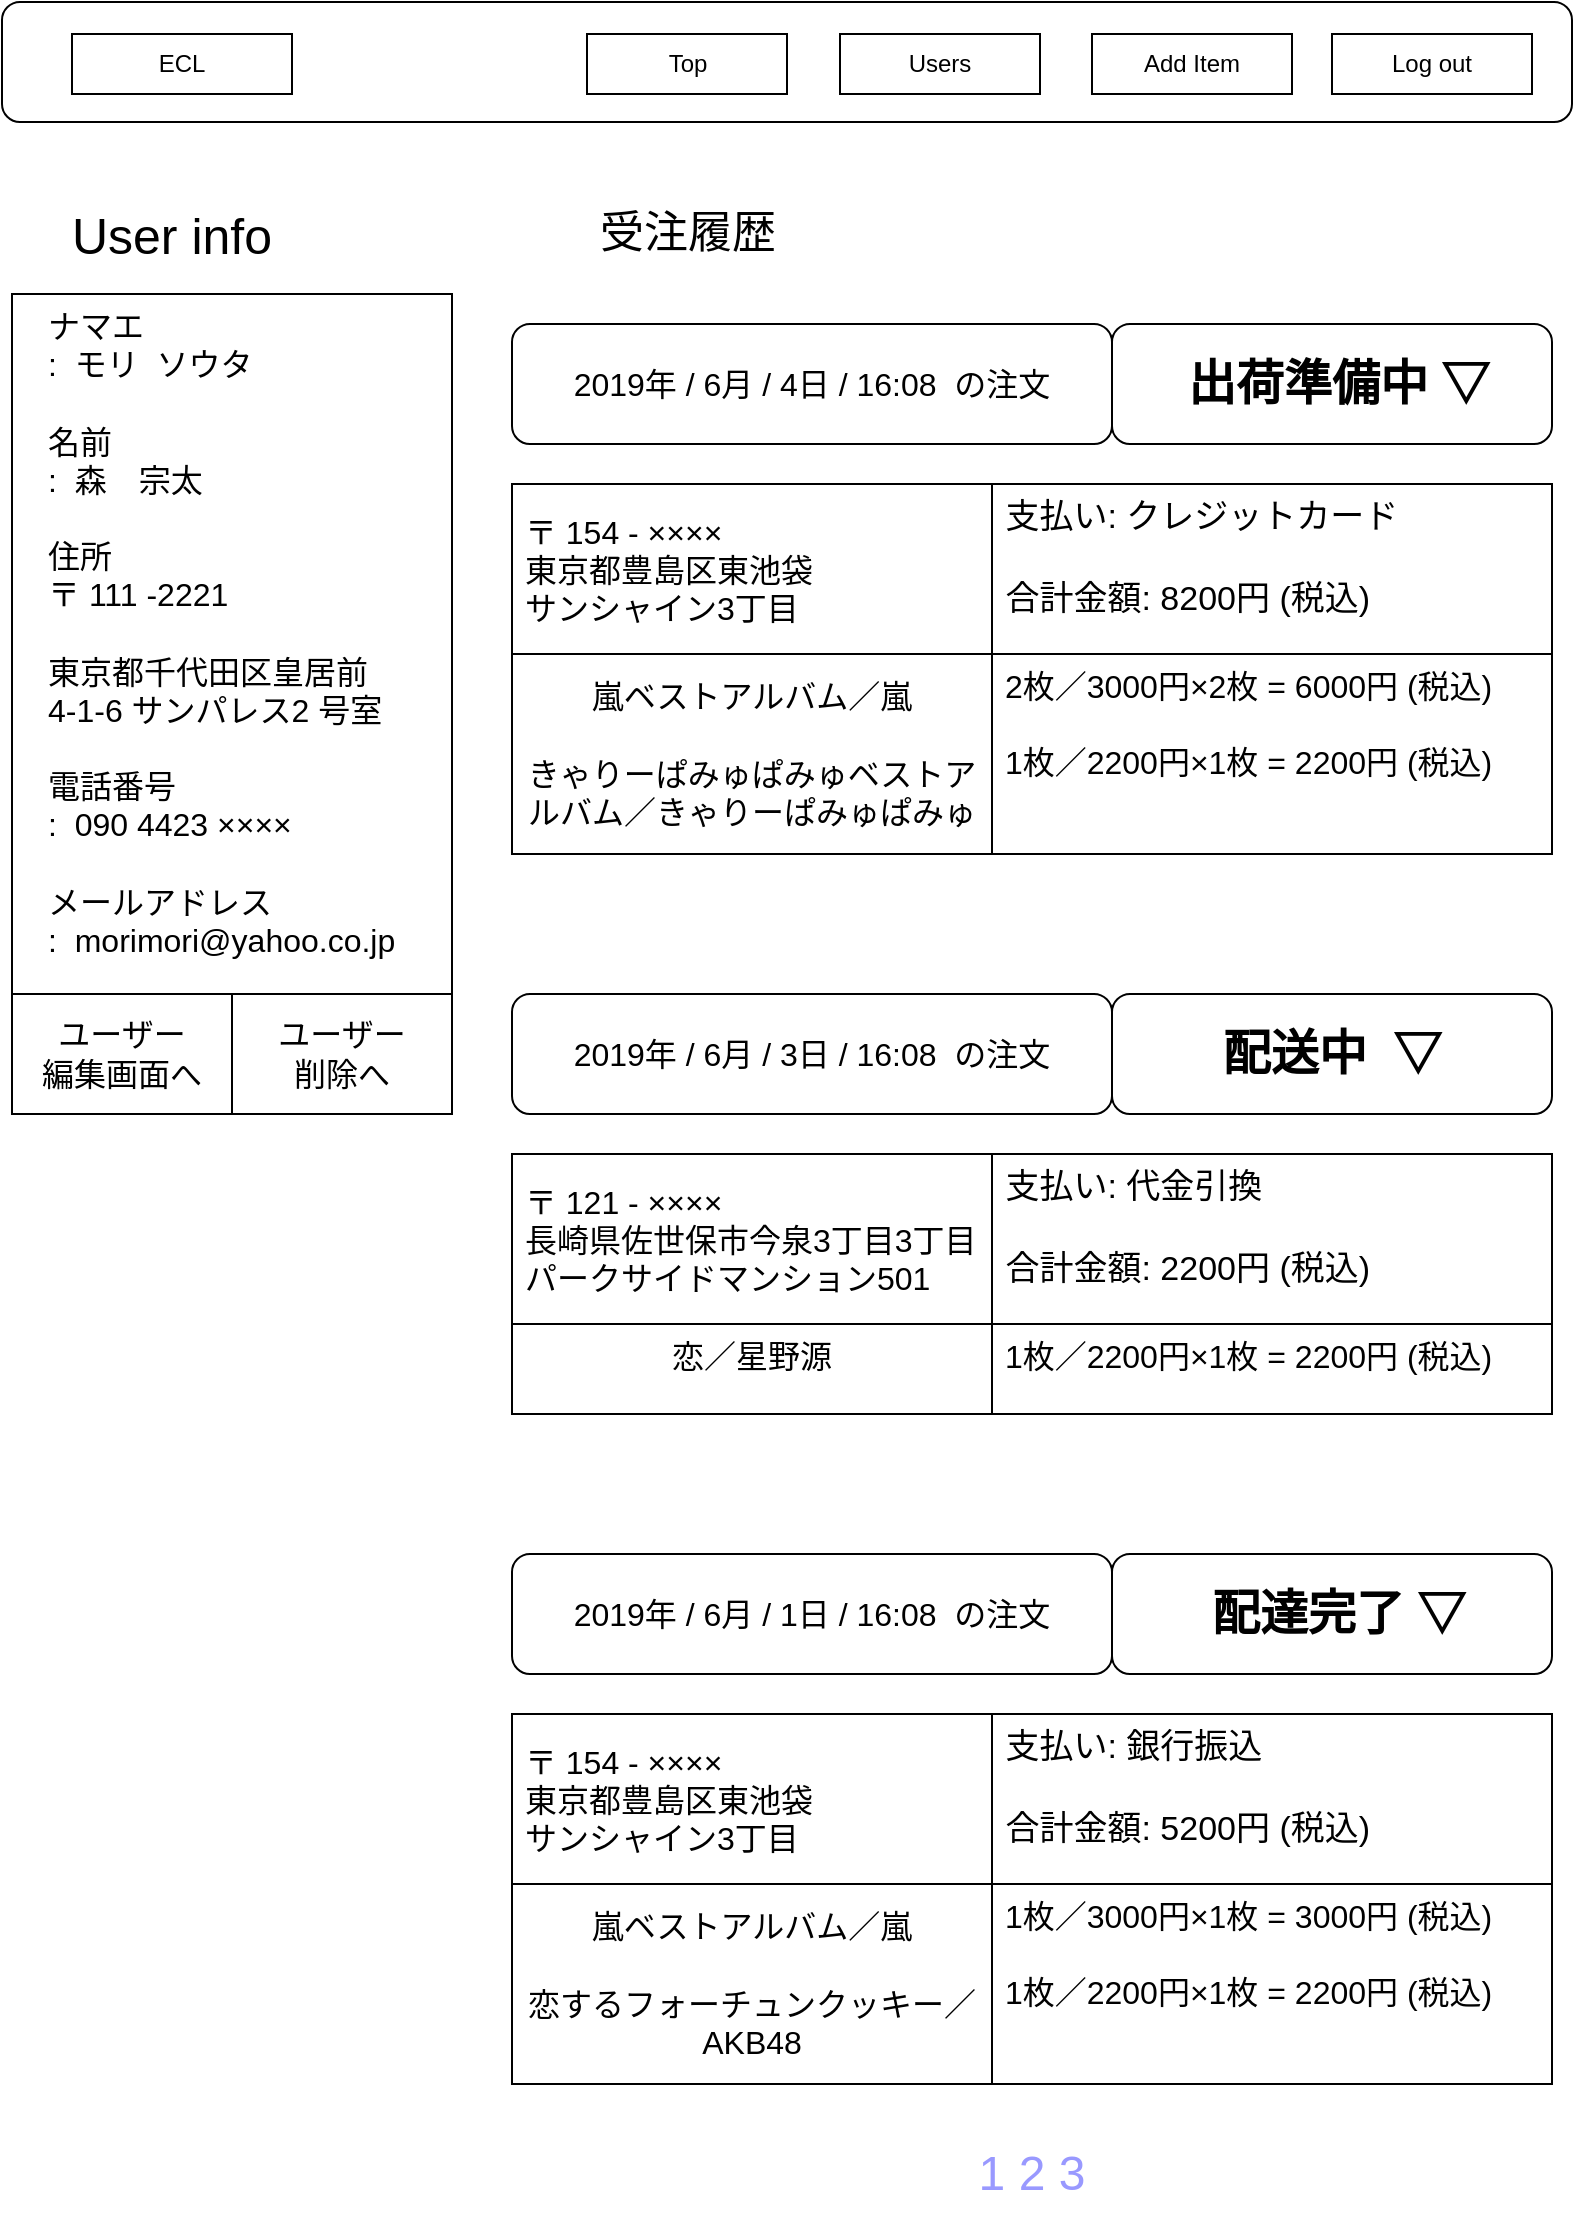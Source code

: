 <mxfile version="10.8.9" type="github"><diagram id="50Dxd6yPXRq7qMc2vB97" name="Page-1"><mxGraphModel dx="840" dy="484" grid="1" gridSize="10" guides="1" tooltips="1" connect="1" arrows="1" fold="1" page="1" pageScale="1" pageWidth="827" pageHeight="1169" math="0" shadow="0"><root><mxCell id="0"/><mxCell id="1" parent="0"/><mxCell id="UZSk_sChq5RonT3k2Ovc-3" value="" style="rounded=1;whiteSpace=wrap;html=1;" parent="1" vertex="1"><mxGeometry x="25" y="34" width="785" height="60" as="geometry"/></mxCell><mxCell id="UZSk_sChq5RonT3k2Ovc-4" value="ECL" style="rounded=0;whiteSpace=wrap;html=1;" parent="1" vertex="1"><mxGeometry x="60" y="50" width="110" height="30" as="geometry"/></mxCell><mxCell id="UZSk_sChq5RonT3k2Ovc-5" value="Top" style="rounded=0;whiteSpace=wrap;html=1;" parent="1" vertex="1"><mxGeometry x="317.5" y="50" width="100" height="30" as="geometry"/></mxCell><mxCell id="UZSk_sChq5RonT3k2Ovc-6" value="Add Item" style="rounded=0;whiteSpace=wrap;html=1;" parent="1" vertex="1"><mxGeometry x="570" y="50" width="100" height="30" as="geometry"/></mxCell><mxCell id="UZSk_sChq5RonT3k2Ovc-7" value="Log out" style="rounded=0;whiteSpace=wrap;html=1;" parent="1" vertex="1"><mxGeometry x="690" y="50" width="100" height="30" as="geometry"/></mxCell><mxCell id="2L29x2qr-hP5VxPjzTvn-1" value="Users" style="rounded=0;whiteSpace=wrap;html=1;" parent="1" vertex="1"><mxGeometry x="444" y="50" width="100" height="30" as="geometry"/></mxCell><mxCell id="uoC2nZNeho3rs4pRY6W8-2" value="&lt;font style=&quot;font-size: 25px&quot;&gt;User info&lt;/font&gt;" style="rounded=0;whiteSpace=wrap;html=1;strokeColor=none;" parent="1" vertex="1"><mxGeometry x="50" y="120" width="120" height="60" as="geometry"/></mxCell><mxCell id="uoC2nZNeho3rs4pRY6W8-4" value="&lt;div style=&quot;text-align: left&quot;&gt;&lt;span style=&quot;font-size: 16px&quot;&gt;　ナマエ&lt;/span&gt;&lt;/div&gt;&lt;div style=&quot;text-align: left&quot;&gt;&lt;span style=&quot;font-size: 16px&quot;&gt;　:&amp;nbsp; モリ&amp;nbsp; ソウタ&lt;/span&gt;&lt;/div&gt;&lt;div style=&quot;text-align: left&quot;&gt;&lt;span style=&quot;font-size: 16px&quot;&gt;&lt;br&gt;&lt;/span&gt;&lt;/div&gt;&lt;div style=&quot;text-align: left&quot;&gt;&lt;span style=&quot;font-size: 16px&quot;&gt;　名前&lt;/span&gt;&lt;/div&gt;&lt;div style=&quot;text-align: left&quot;&gt;&lt;span style=&quot;font-size: 16px&quot;&gt;　:&amp;nbsp; 森　宗太&lt;/span&gt;&lt;/div&gt;&lt;div style=&quot;text-align: left&quot;&gt;&lt;span style=&quot;font-size: 16px&quot;&gt;&lt;br&gt;&lt;/span&gt;&lt;/div&gt;&lt;div style=&quot;text-align: left&quot;&gt;&lt;span style=&quot;font-size: 16px&quot;&gt;　住所&lt;/span&gt;&lt;/div&gt;&lt;div style=&quot;text-align: left&quot;&gt;&lt;span style=&quot;font-size: 16px&quot;&gt;　〒 111 -2221&lt;/span&gt;&lt;/div&gt;&lt;div style=&quot;text-align: left&quot;&gt;&lt;span style=&quot;font-size: 16px&quot;&gt;　&lt;/span&gt;&lt;/div&gt;&lt;div style=&quot;text-align: left&quot;&gt;&lt;span style=&quot;font-size: 16px&quot;&gt;　東京都千代田区皇居前&lt;/span&gt;&lt;/div&gt;&lt;div style=&quot;text-align: left&quot;&gt;&lt;span style=&quot;font-size: 16px&quot;&gt;　4-1-6 サンパレス2 号室&lt;/span&gt;&lt;/div&gt;&lt;div style=&quot;text-align: left&quot;&gt;&lt;span style=&quot;font-size: 16px&quot;&gt;&lt;br&gt;&lt;/span&gt;&lt;/div&gt;&lt;div style=&quot;text-align: left&quot;&gt;&lt;span style=&quot;font-size: 16px&quot;&gt;　電話番号&lt;/span&gt;&lt;/div&gt;&lt;div style=&quot;text-align: left&quot;&gt;&lt;span style=&quot;font-size: 16px&quot;&gt;　:&amp;nbsp; 090 4423 ××××&lt;/span&gt;&lt;/div&gt;&lt;div style=&quot;text-align: left&quot;&gt;&lt;span style=&quot;font-size: 16px&quot;&gt;&lt;br&gt;&lt;/span&gt;&lt;/div&gt;&lt;div style=&quot;text-align: left&quot;&gt;&lt;span style=&quot;font-size: 16px&quot;&gt;　メールアドレス&lt;/span&gt;&lt;/div&gt;&lt;div style=&quot;text-align: left&quot;&gt;&lt;span style=&quot;font-size: 16px&quot;&gt;　:&amp;nbsp; morimori@yahoo.co.jp&lt;/span&gt;&lt;/div&gt;&lt;div style=&quot;text-align: left&quot;&gt;&lt;span style=&quot;font-size: 16px&quot;&gt;&lt;br&gt;&lt;/span&gt;&lt;/div&gt;&lt;div style=&quot;text-align: left&quot;&gt;&lt;span style=&quot;font-size: 16px&quot;&gt;　&lt;/span&gt;&lt;/div&gt;" style="rounded=0;whiteSpace=wrap;html=1;strokeColor=#000000;direction=south;fillColor=#ffffff;align=left;verticalAlign=top;" parent="1" vertex="1"><mxGeometry x="30" y="180" width="220" height="350" as="geometry"/></mxCell><mxCell id="uoC2nZNeho3rs4pRY6W8-6" value="&lt;span style=&quot;font-size: 22px&quot;&gt;受注履歴&lt;/span&gt;" style="rounded=0;whiteSpace=wrap;html=1;strokeColor=none;fillColor=#ffffff;" parent="1" vertex="1"><mxGeometry x="307.5" y="120" width="120" height="60" as="geometry"/></mxCell><mxCell id="uoC2nZNeho3rs4pRY6W8-15" value="嵐ベストアルバム／嵐&lt;br&gt;&lt;span&gt;&lt;br&gt;きゃりーぱみゅぱみゅベストアルバム／きゃりーぱみゅぱみゅ&lt;/span&gt;" style="rounded=0;whiteSpace=wrap;html=1;strokeColor=#000000;fillColor=#ffffff;fontSize=16;" parent="1" vertex="1"><mxGeometry x="280" y="360" width="240" height="100" as="geometry"/></mxCell><mxCell id="uoC2nZNeho3rs4pRY6W8-16" value="&amp;nbsp;支払い:&amp;nbsp;クレジットカード&lt;br&gt;&lt;br&gt;&amp;nbsp;合計金額: 8200円 (税込)&lt;br&gt;" style="rounded=0;whiteSpace=wrap;html=1;strokeColor=#000000;fillColor=none;fontSize=17;verticalAlign=top;align=left;" parent="1" vertex="1"><mxGeometry x="520" y="275" width="280" height="85" as="geometry"/></mxCell><mxCell id="uoC2nZNeho3rs4pRY6W8-18" value="&amp;nbsp;2枚／3000円×2枚 = 6000円 (税込)&lt;br&gt;&lt;br&gt;&amp;nbsp;1枚／2200円×1枚 = 2200円 (税込)&lt;br&gt;" style="rounded=0;whiteSpace=wrap;html=1;strokeColor=#000000;fillColor=#ffffff;fontSize=16;verticalAlign=top;align=left;" parent="1" vertex="1"><mxGeometry x="520" y="360" width="280" height="100" as="geometry"/></mxCell><mxCell id="uoC2nZNeho3rs4pRY6W8-19" value="&lt;div style=&quot;text-align: left&quot;&gt;&lt;span&gt;&amp;nbsp;〒 154 - ××××&lt;/span&gt;&lt;/div&gt;&amp;nbsp;東京都豊島区東池袋&lt;br&gt;&amp;nbsp;サンシャイン3丁目&lt;br&gt;" style="rounded=0;whiteSpace=wrap;html=1;strokeColor=#000000;fillColor=#ffffff;fontSize=16;align=left;" parent="1" vertex="1"><mxGeometry x="280" y="275" width="240" height="85" as="geometry"/></mxCell><mxCell id="uoC2nZNeho3rs4pRY6W8-37" value="2019年 / 6月 / 4日 / 16:08&amp;nbsp; の注文" style="rounded=1;whiteSpace=wrap;html=1;strokeColor=#000000;fillColor=none;fontSize=16;" parent="1" vertex="1"><mxGeometry x="280" y="195" width="300" height="60" as="geometry"/></mxCell><mxCell id="uoC2nZNeho3rs4pRY6W8-42" value="ユーザー&lt;br&gt;編集画面へ" style="rounded=0;whiteSpace=wrap;html=1;strokeColor=#000000;fillColor=none;fontSize=16;" parent="1" vertex="1"><mxGeometry x="30" y="530" width="110" height="60" as="geometry"/></mxCell><mxCell id="vnpIPEJPOJ_XRou353Tg-1" value="ユーザー&lt;br&gt;削除へ&lt;br&gt;" style="rounded=0;whiteSpace=wrap;html=1;strokeColor=#000000;fillColor=none;fontSize=16;" parent="1" vertex="1"><mxGeometry x="140" y="530" width="110" height="60" as="geometry"/></mxCell><mxCell id="51n4fz1FGqf5ZQ4d8BYA-1" value="&lt;font style=&quot;font-size: 24px&quot;&gt;&lt;b&gt;&amp;nbsp;出荷準備中 ▽&lt;/b&gt;&lt;/font&gt;" style="rounded=1;whiteSpace=wrap;html=1;align=center;" parent="1" vertex="1"><mxGeometry x="580" y="195" width="220" height="60" as="geometry"/></mxCell><mxCell id="51n4fz1FGqf5ZQ4d8BYA-2" value="2019年 / 6月 / 3日 / 16:08&amp;nbsp; の注文" style="rounded=1;whiteSpace=wrap;html=1;strokeColor=#000000;fillColor=none;fontSize=16;" parent="1" vertex="1"><mxGeometry x="280" y="530" width="300" height="60" as="geometry"/></mxCell><mxCell id="51n4fz1FGqf5ZQ4d8BYA-3" value="&lt;font style=&quot;font-size: 24px&quot;&gt;&lt;b&gt;配送中&amp;nbsp; ▽&lt;/b&gt;&lt;/font&gt;" style="rounded=1;whiteSpace=wrap;html=1;align=center;" parent="1" vertex="1"><mxGeometry x="580" y="530" width="220" height="60" as="geometry"/></mxCell><mxCell id="51n4fz1FGqf5ZQ4d8BYA-4" value="&amp;nbsp;支払い: 代金引換&lt;br&gt;&lt;br&gt;&amp;nbsp;合計金額: 2200円 (税込)&lt;br&gt;" style="rounded=0;whiteSpace=wrap;html=1;strokeColor=#000000;fillColor=none;fontSize=17;verticalAlign=top;align=left;" parent="1" vertex="1"><mxGeometry x="520" y="610" width="280" height="85" as="geometry"/></mxCell><mxCell id="51n4fz1FGqf5ZQ4d8BYA-5" value="&amp;nbsp;1枚／2200円×1枚 = 2200円 (税込)&lt;br&gt;" style="rounded=0;whiteSpace=wrap;html=1;strokeColor=#000000;fillColor=#ffffff;fontSize=16;verticalAlign=top;align=left;" parent="1" vertex="1"><mxGeometry x="520" y="695" width="280" height="45" as="geometry"/></mxCell><mxCell id="51n4fz1FGqf5ZQ4d8BYA-6" value="恋／星野源&lt;br&gt;&lt;span&gt;&lt;br&gt;&lt;br&gt;&lt;/span&gt;" style="rounded=0;whiteSpace=wrap;html=1;strokeColor=#000000;fillColor=#ffffff;fontSize=16;verticalAlign=top;" parent="1" vertex="1"><mxGeometry x="280" y="695" width="240" height="45" as="geometry"/></mxCell><mxCell id="51n4fz1FGqf5ZQ4d8BYA-7" value="&lt;div style=&quot;text-align: left&quot;&gt;&lt;span&gt;&amp;nbsp;〒 121 - ××××&lt;/span&gt;&lt;/div&gt;&amp;nbsp;長崎県佐世保市今泉3丁目3丁目&lt;br&gt;&amp;nbsp;パークサイドマンション501&lt;br&gt;" style="rounded=0;whiteSpace=wrap;html=1;strokeColor=#000000;fillColor=#ffffff;fontSize=16;align=left;" parent="1" vertex="1"><mxGeometry x="280" y="610" width="240" height="85" as="geometry"/></mxCell><mxCell id="51n4fz1FGqf5ZQ4d8BYA-8" value="&amp;nbsp;1枚／3000円×1枚 = 3000円 (税込)&lt;br&gt;&lt;br&gt;&amp;nbsp;1枚／2200円×1枚 = 2200円 (税込)&lt;br&gt;" style="rounded=0;whiteSpace=wrap;html=1;strokeColor=#000000;fillColor=#ffffff;fontSize=16;verticalAlign=top;align=left;" parent="1" vertex="1"><mxGeometry x="520" y="975" width="280" height="100" as="geometry"/></mxCell><mxCell id="51n4fz1FGqf5ZQ4d8BYA-9" value="嵐ベストアルバム／嵐&lt;br&gt;&lt;span&gt;&lt;br&gt;恋するフォーチュンクッキー／AKB48&lt;br&gt;&lt;/span&gt;" style="rounded=0;whiteSpace=wrap;html=1;strokeColor=#000000;fillColor=#ffffff;fontSize=16;" parent="1" vertex="1"><mxGeometry x="280" y="975" width="240" height="100" as="geometry"/></mxCell><mxCell id="51n4fz1FGqf5ZQ4d8BYA-10" value="&lt;div style=&quot;text-align: left&quot;&gt;&lt;span&gt;&amp;nbsp;〒 154 - ××××&lt;/span&gt;&lt;/div&gt;&amp;nbsp;東京都豊島区東池袋&lt;br&gt;&amp;nbsp;サンシャイン3丁目&lt;br&gt;" style="rounded=0;whiteSpace=wrap;html=1;strokeColor=#000000;fillColor=#ffffff;fontSize=16;align=left;" parent="1" vertex="1"><mxGeometry x="280" y="890" width="240" height="85" as="geometry"/></mxCell><mxCell id="51n4fz1FGqf5ZQ4d8BYA-11" value="&amp;nbsp;支払い: 銀行振込&lt;br&gt;&lt;br&gt;&amp;nbsp;合計金額: 5200円 (税込)&lt;br&gt;" style="rounded=0;whiteSpace=wrap;html=1;strokeColor=#000000;fillColor=none;fontSize=17;verticalAlign=top;align=left;" parent="1" vertex="1"><mxGeometry x="520" y="890" width="280" height="85" as="geometry"/></mxCell><mxCell id="51n4fz1FGqf5ZQ4d8BYA-12" value="&lt;font style=&quot;font-size: 24px&quot;&gt;&lt;b&gt;&amp;nbsp;配達完了 ▽&lt;/b&gt;&lt;/font&gt;" style="rounded=1;whiteSpace=wrap;html=1;align=center;" parent="1" vertex="1"><mxGeometry x="580" y="810" width="220" height="60" as="geometry"/></mxCell><mxCell id="51n4fz1FGqf5ZQ4d8BYA-13" value="2019年 / 6月 / 1日 / 16:08&amp;nbsp; の注文" style="rounded=1;whiteSpace=wrap;html=1;strokeColor=#000000;fillColor=none;fontSize=16;" parent="1" vertex="1"><mxGeometry x="280" y="810" width="300" height="60" as="geometry"/></mxCell><mxCell id="51n4fz1FGqf5ZQ4d8BYA-14" value="1 2 3" style="rounded=0;whiteSpace=wrap;html=1;align=center;fontSize=24;fontColor=#9999FF;strokeColor=none;" parent="1" vertex="1"><mxGeometry x="280" y="1090" width="520" height="60" as="geometry"/></mxCell></root></mxGraphModel></diagram></mxfile>